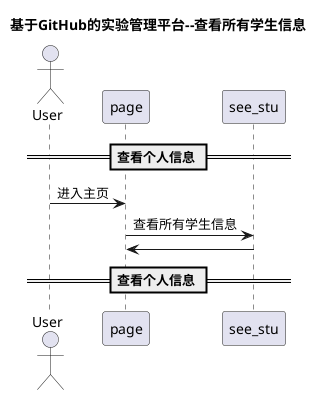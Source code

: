 @startuml
title 基于GitHub的实验管理平台--查看所有学生信息
actor User
== 查看个人信息 ==
User-> page : 进入主页
page-> see_stu: 查看所有学生信息
see_stu -> page
== 查看个人信息 ==

@enduml